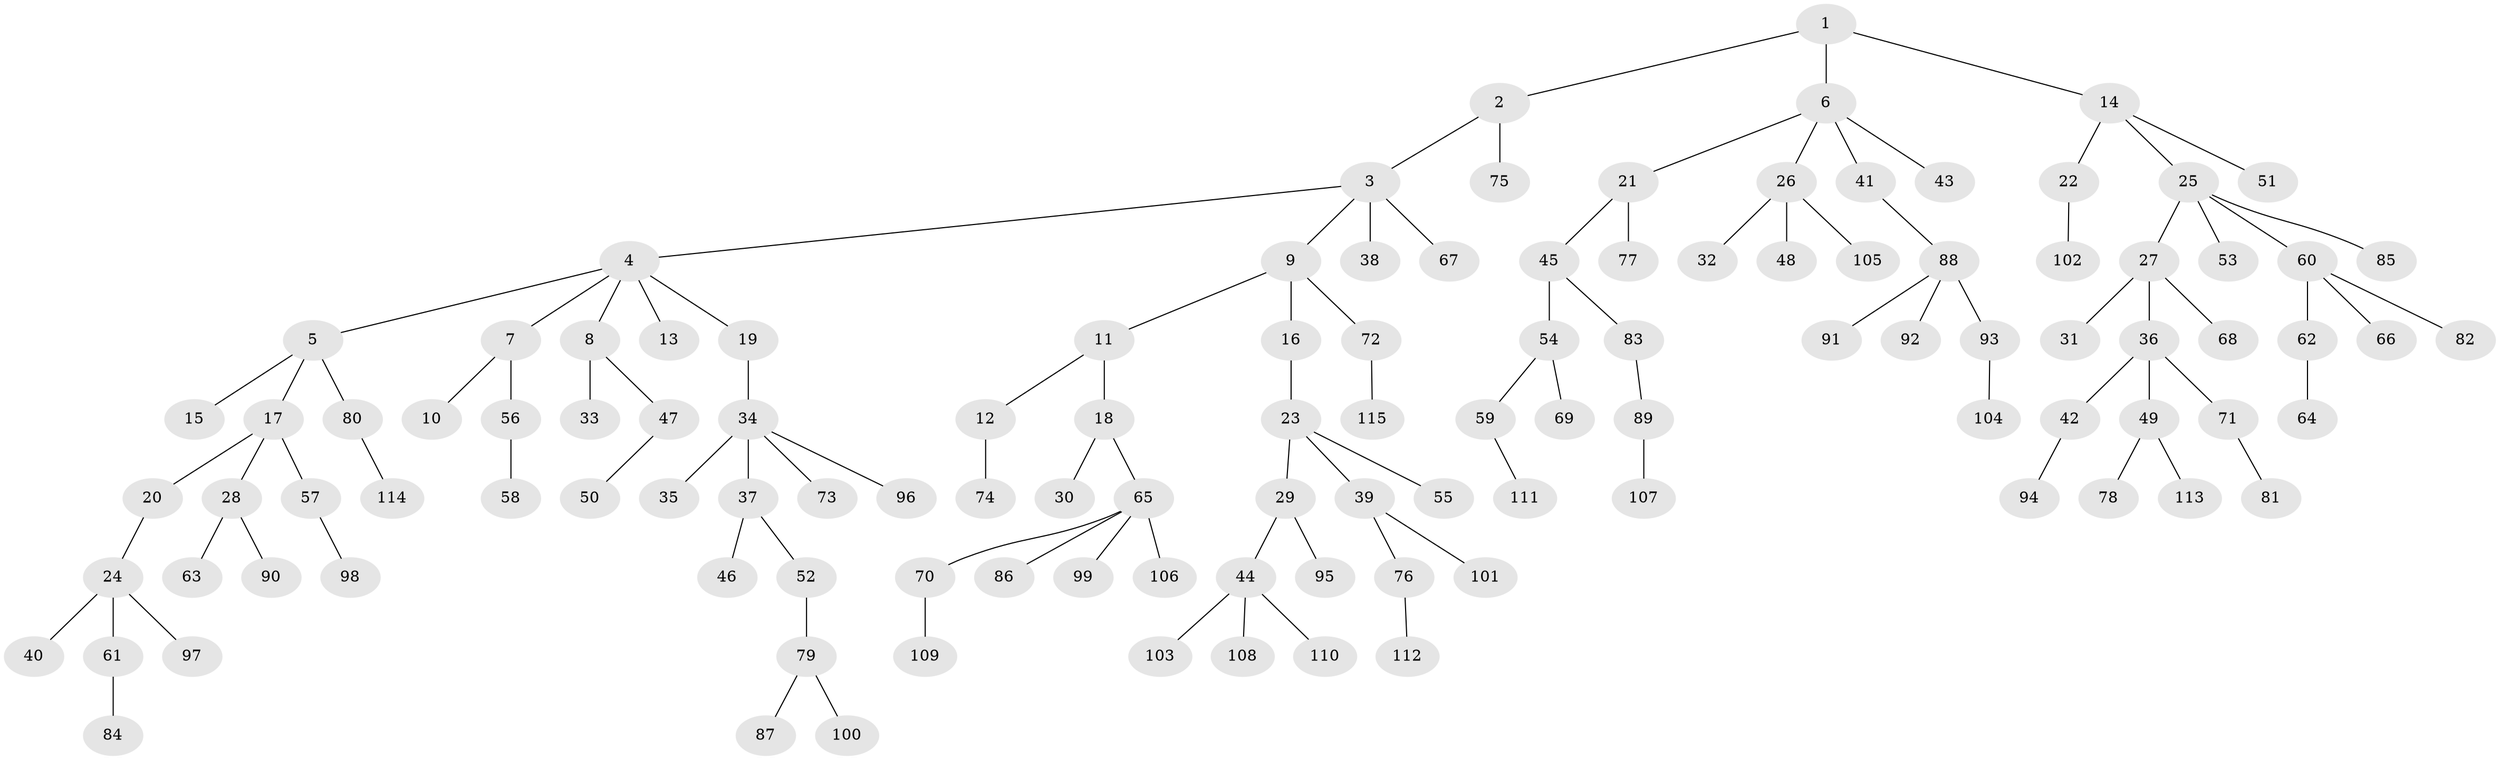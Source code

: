 // Generated by graph-tools (version 1.1) at 2025/36/03/09/25 02:36:57]
// undirected, 115 vertices, 114 edges
graph export_dot {
graph [start="1"]
  node [color=gray90,style=filled];
  1;
  2;
  3;
  4;
  5;
  6;
  7;
  8;
  9;
  10;
  11;
  12;
  13;
  14;
  15;
  16;
  17;
  18;
  19;
  20;
  21;
  22;
  23;
  24;
  25;
  26;
  27;
  28;
  29;
  30;
  31;
  32;
  33;
  34;
  35;
  36;
  37;
  38;
  39;
  40;
  41;
  42;
  43;
  44;
  45;
  46;
  47;
  48;
  49;
  50;
  51;
  52;
  53;
  54;
  55;
  56;
  57;
  58;
  59;
  60;
  61;
  62;
  63;
  64;
  65;
  66;
  67;
  68;
  69;
  70;
  71;
  72;
  73;
  74;
  75;
  76;
  77;
  78;
  79;
  80;
  81;
  82;
  83;
  84;
  85;
  86;
  87;
  88;
  89;
  90;
  91;
  92;
  93;
  94;
  95;
  96;
  97;
  98;
  99;
  100;
  101;
  102;
  103;
  104;
  105;
  106;
  107;
  108;
  109;
  110;
  111;
  112;
  113;
  114;
  115;
  1 -- 2;
  1 -- 6;
  1 -- 14;
  2 -- 3;
  2 -- 75;
  3 -- 4;
  3 -- 9;
  3 -- 38;
  3 -- 67;
  4 -- 5;
  4 -- 7;
  4 -- 8;
  4 -- 13;
  4 -- 19;
  5 -- 15;
  5 -- 17;
  5 -- 80;
  6 -- 21;
  6 -- 26;
  6 -- 41;
  6 -- 43;
  7 -- 10;
  7 -- 56;
  8 -- 33;
  8 -- 47;
  9 -- 11;
  9 -- 16;
  9 -- 72;
  11 -- 12;
  11 -- 18;
  12 -- 74;
  14 -- 22;
  14 -- 25;
  14 -- 51;
  16 -- 23;
  17 -- 20;
  17 -- 28;
  17 -- 57;
  18 -- 30;
  18 -- 65;
  19 -- 34;
  20 -- 24;
  21 -- 45;
  21 -- 77;
  22 -- 102;
  23 -- 29;
  23 -- 39;
  23 -- 55;
  24 -- 40;
  24 -- 61;
  24 -- 97;
  25 -- 27;
  25 -- 53;
  25 -- 60;
  25 -- 85;
  26 -- 32;
  26 -- 48;
  26 -- 105;
  27 -- 31;
  27 -- 36;
  27 -- 68;
  28 -- 63;
  28 -- 90;
  29 -- 44;
  29 -- 95;
  34 -- 35;
  34 -- 37;
  34 -- 73;
  34 -- 96;
  36 -- 42;
  36 -- 49;
  36 -- 71;
  37 -- 46;
  37 -- 52;
  39 -- 76;
  39 -- 101;
  41 -- 88;
  42 -- 94;
  44 -- 103;
  44 -- 108;
  44 -- 110;
  45 -- 54;
  45 -- 83;
  47 -- 50;
  49 -- 78;
  49 -- 113;
  52 -- 79;
  54 -- 59;
  54 -- 69;
  56 -- 58;
  57 -- 98;
  59 -- 111;
  60 -- 62;
  60 -- 66;
  60 -- 82;
  61 -- 84;
  62 -- 64;
  65 -- 70;
  65 -- 86;
  65 -- 99;
  65 -- 106;
  70 -- 109;
  71 -- 81;
  72 -- 115;
  76 -- 112;
  79 -- 87;
  79 -- 100;
  80 -- 114;
  83 -- 89;
  88 -- 91;
  88 -- 92;
  88 -- 93;
  89 -- 107;
  93 -- 104;
}
